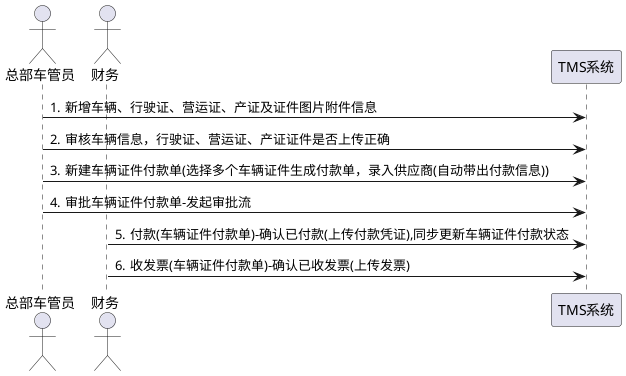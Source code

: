 @startuml
actor "总部车管员" as vehicler
actor "财务" as finance
participant "TMS系统" as tms
autonumber "."

vehicler->tms: 新增车辆、行驶证、营运证、产证及证件图片附件信息
vehicler->tms:审核车辆信息，行驶证、营运证、产证证件是否上传正确
vehicler->tms:新建车辆证件付款单(选择多个车辆证件生成付款单，录入供应商(自动带出付款信息))
vehicler->tms:审批车辆证件付款单-发起审批流
finance->tms:付款(车辆证件付款单)-确认已付款(上传付款凭证),同步更新车辆证件付款状态
finance->tms:收发票(车辆证件付款单)-确认已收发票(上传发票)
@enduml 